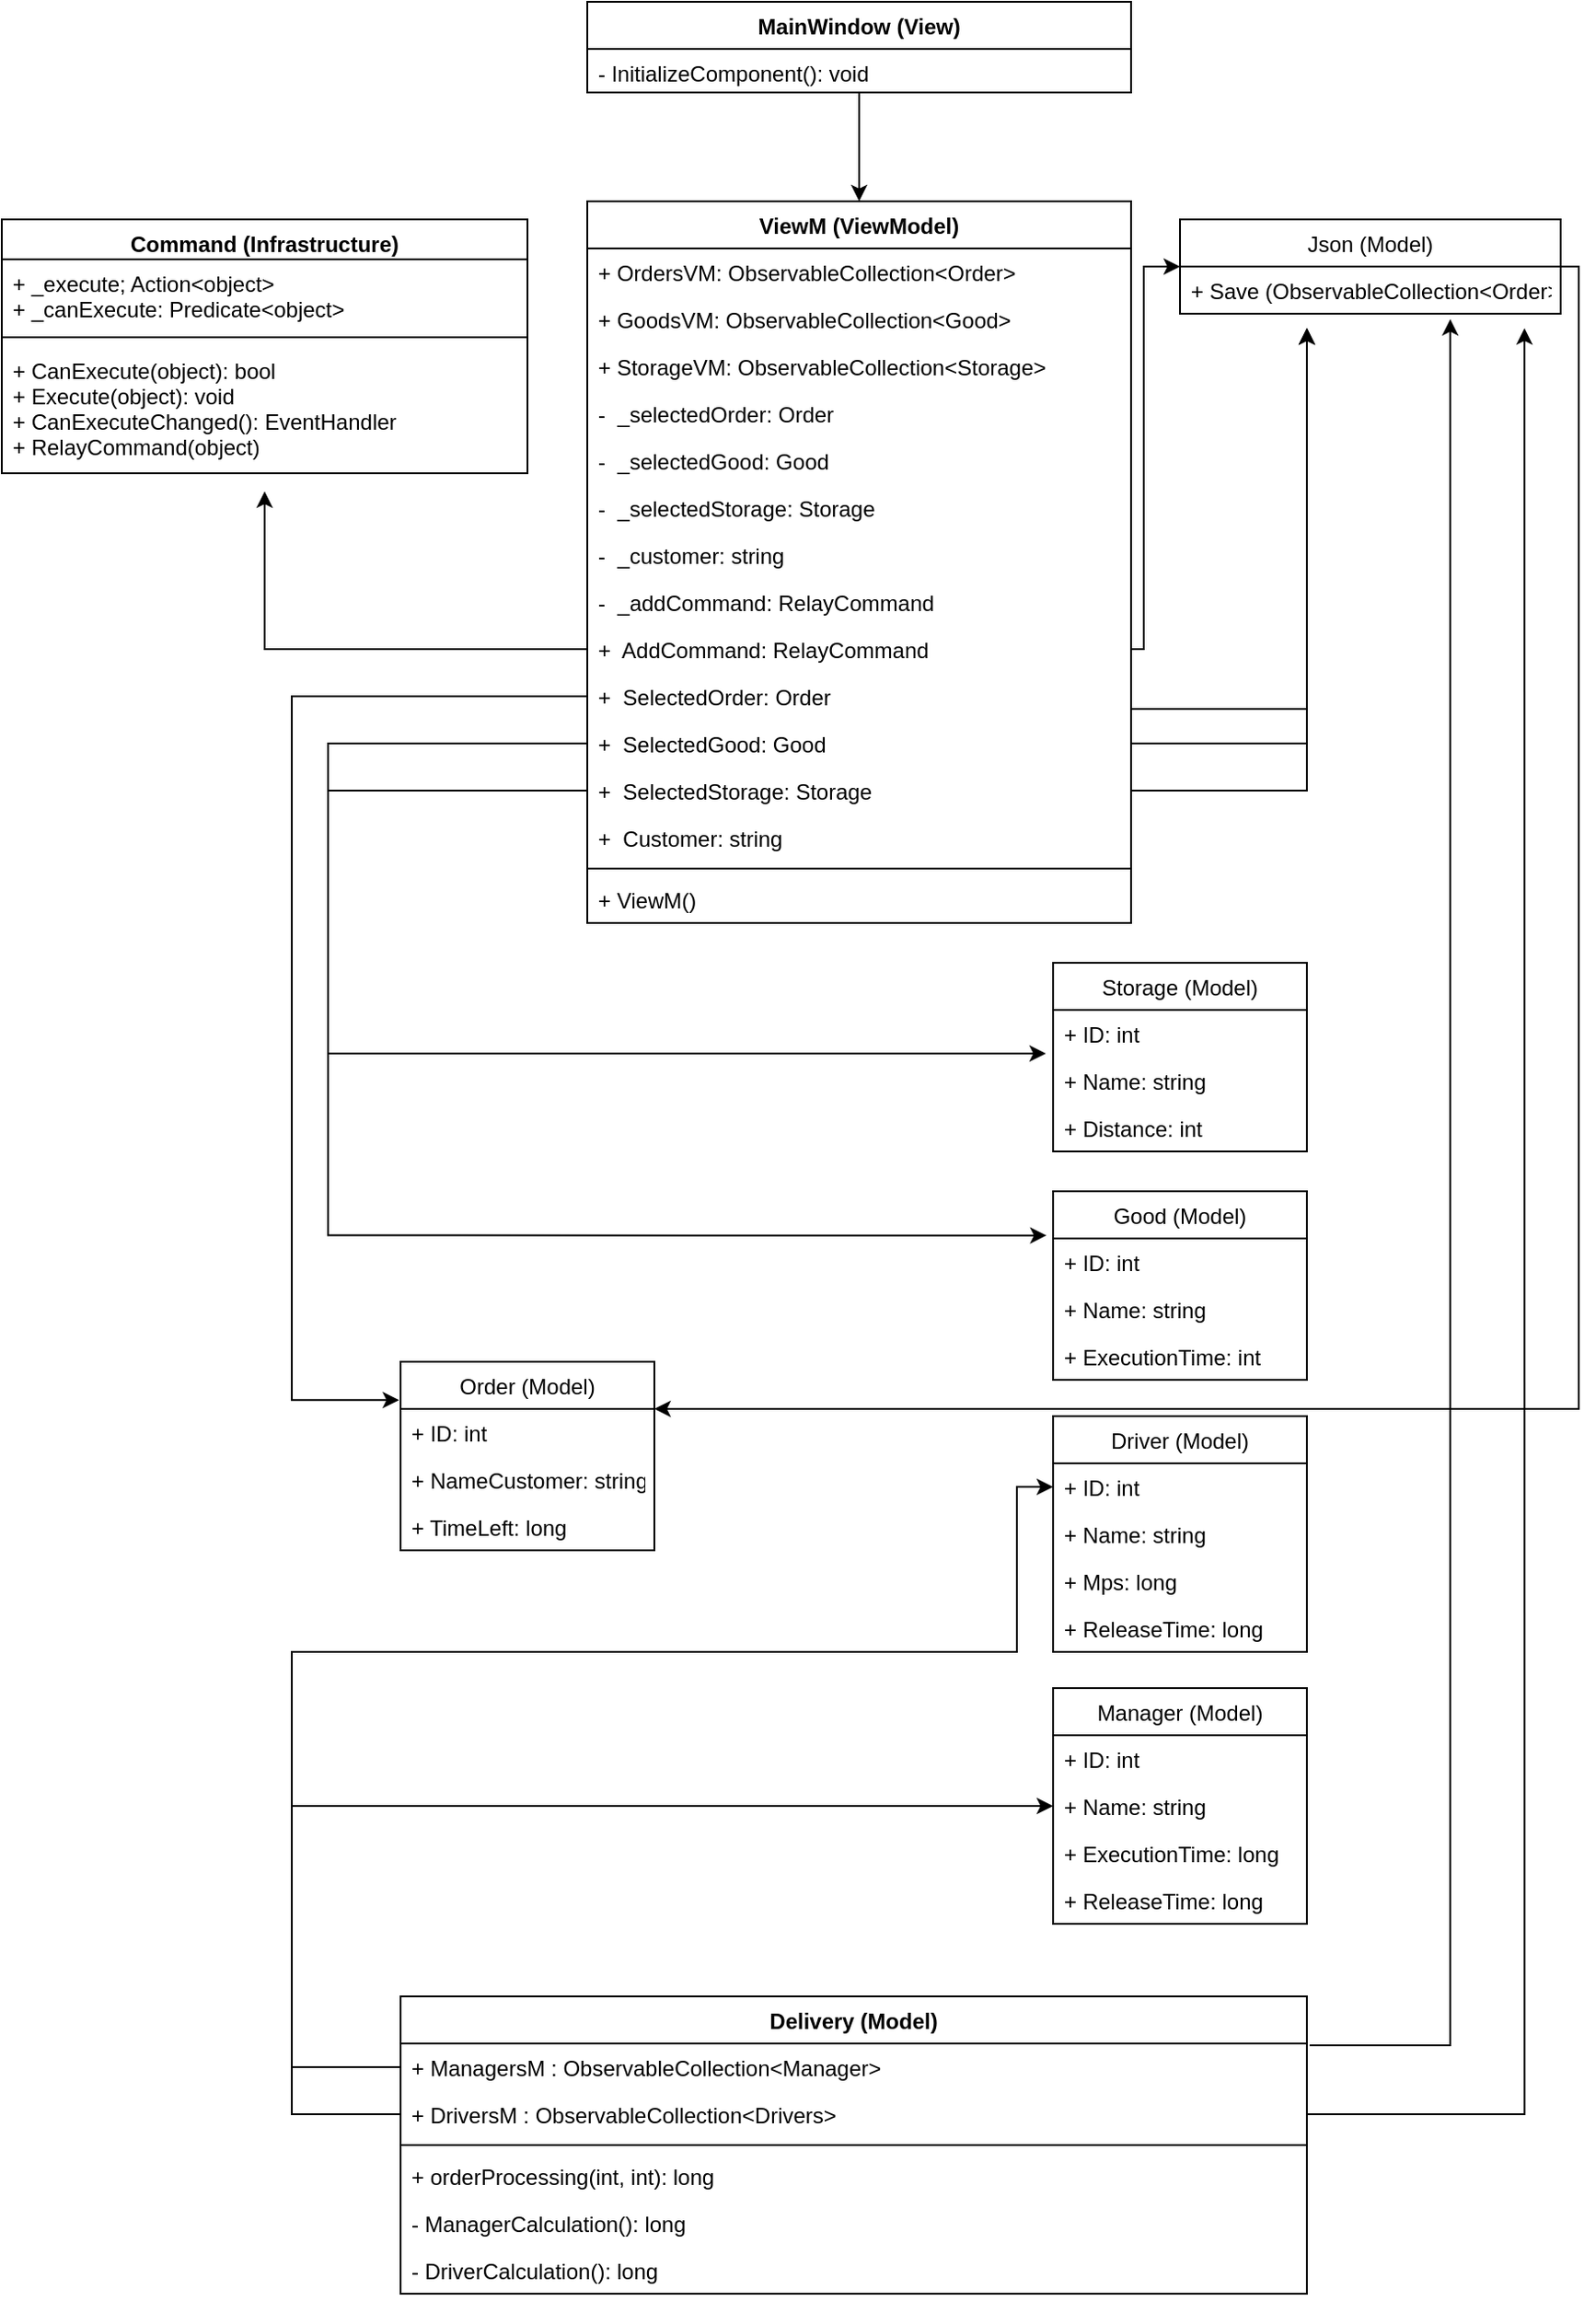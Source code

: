 <mxfile version="13.1.9" type="device"><diagram id="cvFK79cCQwIjfAMGOFl1" name="Page-1"><mxGraphModel dx="2957" dy="1028" grid="1" gridSize="10" guides="1" tooltips="1" connect="1" arrows="1" fold="1" page="1" pageScale="1" pageWidth="827" pageHeight="1169" math="0" shadow="0"><root><mxCell id="0"/><mxCell id="1" parent="0"/><mxCell id="_yEn9CPmN1GhsL-W9pIq-23" value="" style="edgeStyle=orthogonalEdgeStyle;rounded=0;orthogonalLoop=1;jettySize=auto;html=1;entryX=0.5;entryY=0;entryDx=0;entryDy=0;" parent="1" source="_yEn9CPmN1GhsL-W9pIq-1" target="_yEn9CPmN1GhsL-W9pIq-5" edge="1"><mxGeometry relative="1" as="geometry"><mxPoint x="200" y="130" as="targetPoint"/></mxGeometry></mxCell><mxCell id="_yEn9CPmN1GhsL-W9pIq-28" value="" style="edgeStyle=orthogonalEdgeStyle;rounded=0;orthogonalLoop=1;jettySize=auto;html=1;exitX=0;exitY=0.5;exitDx=0;exitDy=0;" parent="1" source="_yEn9CPmN1GhsL-W9pIq-20" edge="1"><mxGeometry relative="1" as="geometry"><mxPoint x="85" y="320" as="targetPoint"/><Array as="points"><mxPoint x="85" y="407"/></Array></mxGeometry></mxCell><mxCell id="_yEn9CPmN1GhsL-W9pIq-1" value="MainWindow (View)" style="swimlane;fontStyle=1;align=center;verticalAlign=top;childLayout=stackLayout;horizontal=1;startSize=26;horizontalStack=0;resizeParent=1;resizeParentMax=0;resizeLast=0;collapsible=1;marginBottom=0;" parent="1" vertex="1"><mxGeometry x="263" y="50" width="300" height="50" as="geometry"/></mxCell><mxCell id="_yEn9CPmN1GhsL-W9pIq-2" value="- InitializeComponent(): void" style="text;strokeColor=none;fillColor=none;align=left;verticalAlign=top;spacingLeft=4;spacingRight=4;overflow=hidden;rotatable=0;points=[[0,0.5],[1,0.5]];portConstraint=eastwest;" parent="_yEn9CPmN1GhsL-W9pIq-1" vertex="1"><mxGeometry y="26" width="300" height="24" as="geometry"/></mxCell><mxCell id="_yEn9CPmN1GhsL-W9pIq-24" value="Command (Infrastructure)" style="swimlane;fontStyle=1;align=center;verticalAlign=top;childLayout=stackLayout;horizontal=1;startSize=22;horizontalStack=0;resizeParent=1;resizeParentMax=0;resizeLast=0;collapsible=1;marginBottom=0;" parent="1" vertex="1"><mxGeometry x="-60" y="170" width="290" height="140" as="geometry"><mxRectangle x="97" y="280" width="80" height="22" as="alternateBounds"/></mxGeometry></mxCell><mxCell id="_yEn9CPmN1GhsL-W9pIq-25" value="+ _execute; Action&lt;object&gt;&#10;+ _canExecute: Predicate&lt;object&gt;" style="text;strokeColor=none;fillColor=none;align=left;verticalAlign=top;spacingLeft=4;spacingRight=4;overflow=hidden;rotatable=0;points=[[0,0.5],[1,0.5]];portConstraint=eastwest;" parent="_yEn9CPmN1GhsL-W9pIq-24" vertex="1"><mxGeometry y="22" width="290" height="38" as="geometry"/></mxCell><mxCell id="_yEn9CPmN1GhsL-W9pIq-26" value="" style="line;strokeWidth=1;fillColor=none;align=left;verticalAlign=middle;spacingTop=-1;spacingLeft=3;spacingRight=3;rotatable=0;labelPosition=right;points=[];portConstraint=eastwest;" parent="_yEn9CPmN1GhsL-W9pIq-24" vertex="1"><mxGeometry y="60" width="290" height="10" as="geometry"/></mxCell><mxCell id="_yEn9CPmN1GhsL-W9pIq-27" value="+ CanExecute(object): bool&#10;+ Execute(object): void&#10;+ CanExecuteChanged(): EventHandler&#10;+ RelayCommand(object)" style="text;strokeColor=none;fillColor=none;align=left;verticalAlign=top;spacingLeft=4;spacingRight=4;overflow=hidden;rotatable=0;points=[[0,0.5],[1,0.5]];portConstraint=eastwest;" parent="_yEn9CPmN1GhsL-W9pIq-24" vertex="1"><mxGeometry y="70" width="290" height="70" as="geometry"/></mxCell><mxCell id="_yEn9CPmN1GhsL-W9pIq-5" value="ViewM (ViewModel)" style="swimlane;fontStyle=1;align=center;verticalAlign=top;childLayout=stackLayout;horizontal=1;startSize=26;horizontalStack=0;resizeParent=1;resizeParentMax=0;resizeLast=0;collapsible=1;marginBottom=0;" parent="1" vertex="1"><mxGeometry x="263" y="160" width="300" height="398" as="geometry"/></mxCell><mxCell id="_yEn9CPmN1GhsL-W9pIq-6" value="+ OrdersVM: ObservableCollection&lt;Order&gt;" style="text;strokeColor=none;fillColor=none;align=left;verticalAlign=top;spacingLeft=4;spacingRight=4;overflow=hidden;rotatable=0;points=[[0,0.5],[1,0.5]];portConstraint=eastwest;" parent="_yEn9CPmN1GhsL-W9pIq-5" vertex="1"><mxGeometry y="26" width="300" height="26" as="geometry"/></mxCell><mxCell id="_yEn9CPmN1GhsL-W9pIq-15" value="+ GoodsVM: ObservableCollection&lt;Good&gt;" style="text;strokeColor=none;fillColor=none;align=left;verticalAlign=top;spacingLeft=4;spacingRight=4;overflow=hidden;rotatable=0;points=[[0,0.5],[1,0.5]];portConstraint=eastwest;" parent="_yEn9CPmN1GhsL-W9pIq-5" vertex="1"><mxGeometry y="52" width="300" height="26" as="geometry"/></mxCell><mxCell id="_yEn9CPmN1GhsL-W9pIq-16" value="+ StorageVM: ObservableCollection&lt;Storage&gt;" style="text;strokeColor=none;fillColor=none;align=left;verticalAlign=top;spacingLeft=4;spacingRight=4;overflow=hidden;rotatable=0;points=[[0,0.5],[1,0.5]];portConstraint=eastwest;" parent="_yEn9CPmN1GhsL-W9pIq-5" vertex="1"><mxGeometry y="78" width="300" height="26" as="geometry"/></mxCell><mxCell id="_yEn9CPmN1GhsL-W9pIq-9" value="-  _selectedOrder: Order" style="text;strokeColor=none;fillColor=none;align=left;verticalAlign=top;spacingLeft=4;spacingRight=4;overflow=hidden;rotatable=0;points=[[0,0.5],[1,0.5]];portConstraint=eastwest;" parent="_yEn9CPmN1GhsL-W9pIq-5" vertex="1"><mxGeometry y="104" width="300" height="26" as="geometry"/></mxCell><mxCell id="_yEn9CPmN1GhsL-W9pIq-11" value="-  _selectedGood: Good" style="text;strokeColor=none;fillColor=none;align=left;verticalAlign=top;spacingLeft=4;spacingRight=4;overflow=hidden;rotatable=0;points=[[0,0.5],[1,0.5]];portConstraint=eastwest;" parent="_yEn9CPmN1GhsL-W9pIq-5" vertex="1"><mxGeometry y="130" width="300" height="26" as="geometry"/></mxCell><mxCell id="_yEn9CPmN1GhsL-W9pIq-12" value="-  _selectedStorage: Storage" style="text;strokeColor=none;fillColor=none;align=left;verticalAlign=top;spacingLeft=4;spacingRight=4;overflow=hidden;rotatable=0;points=[[0,0.5],[1,0.5]];portConstraint=eastwest;" parent="_yEn9CPmN1GhsL-W9pIq-5" vertex="1"><mxGeometry y="156" width="300" height="26" as="geometry"/></mxCell><mxCell id="_yEn9CPmN1GhsL-W9pIq-17" value="-  _customer: string" style="text;strokeColor=none;fillColor=none;align=left;verticalAlign=top;spacingLeft=4;spacingRight=4;overflow=hidden;rotatable=0;points=[[0,0.5],[1,0.5]];portConstraint=eastwest;" parent="_yEn9CPmN1GhsL-W9pIq-5" vertex="1"><mxGeometry y="182" width="300" height="26" as="geometry"/></mxCell><mxCell id="_yEn9CPmN1GhsL-W9pIq-19" value="-  _addCommand: RelayCommand" style="text;strokeColor=none;fillColor=none;align=left;verticalAlign=top;spacingLeft=4;spacingRight=4;overflow=hidden;rotatable=0;points=[[0,0.5],[1,0.5]];portConstraint=eastwest;" parent="_yEn9CPmN1GhsL-W9pIq-5" vertex="1"><mxGeometry y="208" width="300" height="26" as="geometry"/></mxCell><mxCell id="_yEn9CPmN1GhsL-W9pIq-20" value="+  AddCommand: RelayCommand" style="text;strokeColor=none;fillColor=none;align=left;verticalAlign=top;spacingLeft=4;spacingRight=4;overflow=hidden;rotatable=0;points=[[0,0.5],[1,0.5]];portConstraint=eastwest;" parent="_yEn9CPmN1GhsL-W9pIq-5" vertex="1"><mxGeometry y="234" width="300" height="26" as="geometry"/></mxCell><mxCell id="_yEn9CPmN1GhsL-W9pIq-10" value="+  SelectedOrder: Order" style="text;strokeColor=none;fillColor=none;align=left;verticalAlign=top;spacingLeft=4;spacingRight=4;overflow=hidden;rotatable=0;points=[[0,0.5],[1,0.5]];portConstraint=eastwest;" parent="_yEn9CPmN1GhsL-W9pIq-5" vertex="1"><mxGeometry y="260" width="300" height="26" as="geometry"/></mxCell><mxCell id="_yEn9CPmN1GhsL-W9pIq-13" value="+  SelectedGood: Good" style="text;strokeColor=none;fillColor=none;align=left;verticalAlign=top;spacingLeft=4;spacingRight=4;overflow=hidden;rotatable=0;points=[[0,0.5],[1,0.5]];portConstraint=eastwest;" parent="_yEn9CPmN1GhsL-W9pIq-5" vertex="1"><mxGeometry y="286" width="300" height="26" as="geometry"/></mxCell><mxCell id="_yEn9CPmN1GhsL-W9pIq-14" value="+  SelectedStorage: Storage" style="text;strokeColor=none;fillColor=none;align=left;verticalAlign=top;spacingLeft=4;spacingRight=4;overflow=hidden;rotatable=0;points=[[0,0.5],[1,0.5]];portConstraint=eastwest;" parent="_yEn9CPmN1GhsL-W9pIq-5" vertex="1"><mxGeometry y="312" width="300" height="26" as="geometry"/></mxCell><mxCell id="_yEn9CPmN1GhsL-W9pIq-18" value="+  Customer: string" style="text;strokeColor=none;fillColor=none;align=left;verticalAlign=top;spacingLeft=4;spacingRight=4;overflow=hidden;rotatable=0;points=[[0,0.5],[1,0.5]];portConstraint=eastwest;" parent="_yEn9CPmN1GhsL-W9pIq-5" vertex="1"><mxGeometry y="338" width="300" height="26" as="geometry"/></mxCell><mxCell id="_yEn9CPmN1GhsL-W9pIq-7" value="" style="line;strokeWidth=1;fillColor=none;align=left;verticalAlign=middle;spacingTop=-1;spacingLeft=3;spacingRight=3;rotatable=0;labelPosition=right;points=[];portConstraint=eastwest;" parent="_yEn9CPmN1GhsL-W9pIq-5" vertex="1"><mxGeometry y="364" width="300" height="8" as="geometry"/></mxCell><mxCell id="_yEn9CPmN1GhsL-W9pIq-8" value="+ ViewM()" style="text;strokeColor=none;fillColor=none;align=left;verticalAlign=top;spacingLeft=4;spacingRight=4;overflow=hidden;rotatable=0;points=[[0,0.5],[1,0.5]];portConstraint=eastwest;" parent="_yEn9CPmN1GhsL-W9pIq-5" vertex="1"><mxGeometry y="372" width="300" height="26" as="geometry"/></mxCell><mxCell id="_yEn9CPmN1GhsL-W9pIq-46" style="edgeStyle=orthogonalEdgeStyle;rounded=0;orthogonalLoop=1;jettySize=auto;html=1;entryX=-0.026;entryY=-0.064;entryDx=0;entryDy=0;entryPerimeter=0;" parent="1" source="_yEn9CPmN1GhsL-W9pIq-13" target="_yEn9CPmN1GhsL-W9pIq-54" edge="1"><mxGeometry relative="1" as="geometry"><Array as="points"><mxPoint x="120" y="459"/><mxPoint x="120" y="730"/></Array><mxPoint x="159.16" y="728.568" as="targetPoint"/></mxGeometry></mxCell><mxCell id="_yEn9CPmN1GhsL-W9pIq-47" style="edgeStyle=orthogonalEdgeStyle;rounded=0;orthogonalLoop=1;jettySize=auto;html=1;exitX=1;exitY=0.5;exitDx=0;exitDy=0;" parent="1" source="_yEn9CPmN1GhsL-W9pIq-14" edge="1"><mxGeometry relative="1" as="geometry"><mxPoint x="660" y="230" as="targetPoint"/><Array as="points"><mxPoint x="660" y="485"/></Array></mxGeometry></mxCell><mxCell id="_yEn9CPmN1GhsL-W9pIq-53" value="Good (Model)" style="swimlane;fontStyle=0;childLayout=stackLayout;horizontal=1;startSize=26;fillColor=none;horizontalStack=0;resizeParent=1;resizeParentMax=0;resizeLast=0;collapsible=1;marginBottom=0;" parent="1" vertex="1"><mxGeometry x="520" y="706" width="140" height="104" as="geometry"/></mxCell><mxCell id="_yEn9CPmN1GhsL-W9pIq-54" value="+ ID: int" style="text;strokeColor=none;fillColor=none;align=left;verticalAlign=top;spacingLeft=4;spacingRight=4;overflow=hidden;rotatable=0;points=[[0,0.5],[1,0.5]];portConstraint=eastwest;" parent="_yEn9CPmN1GhsL-W9pIq-53" vertex="1"><mxGeometry y="26" width="140" height="26" as="geometry"/></mxCell><mxCell id="_yEn9CPmN1GhsL-W9pIq-55" value="+ Name: string" style="text;strokeColor=none;fillColor=none;align=left;verticalAlign=top;spacingLeft=4;spacingRight=4;overflow=hidden;rotatable=0;points=[[0,0.5],[1,0.5]];portConstraint=eastwest;" parent="_yEn9CPmN1GhsL-W9pIq-53" vertex="1"><mxGeometry y="52" width="140" height="26" as="geometry"/></mxCell><mxCell id="_yEn9CPmN1GhsL-W9pIq-56" value="+ ExecutionTime: int" style="text;strokeColor=none;fillColor=none;align=left;verticalAlign=top;spacingLeft=4;spacingRight=4;overflow=hidden;rotatable=0;points=[[0,0.5],[1,0.5]];portConstraint=eastwest;" parent="_yEn9CPmN1GhsL-W9pIq-53" vertex="1"><mxGeometry y="78" width="140" height="26" as="geometry"/></mxCell><mxCell id="_yEn9CPmN1GhsL-W9pIq-58" value="Driver (Model)" style="swimlane;fontStyle=0;childLayout=stackLayout;horizontal=1;startSize=26;fillColor=none;horizontalStack=0;resizeParent=1;resizeParentMax=0;resizeLast=0;collapsible=1;marginBottom=0;" parent="1" vertex="1"><mxGeometry x="520" y="830" width="140" height="130" as="geometry"/></mxCell><mxCell id="_yEn9CPmN1GhsL-W9pIq-59" value="+ ID: int" style="text;strokeColor=none;fillColor=none;align=left;verticalAlign=top;spacingLeft=4;spacingRight=4;overflow=hidden;rotatable=0;points=[[0,0.5],[1,0.5]];portConstraint=eastwest;" parent="_yEn9CPmN1GhsL-W9pIq-58" vertex="1"><mxGeometry y="26" width="140" height="26" as="geometry"/></mxCell><mxCell id="_yEn9CPmN1GhsL-W9pIq-60" value="+ Name: string" style="text;strokeColor=none;fillColor=none;align=left;verticalAlign=top;spacingLeft=4;spacingRight=4;overflow=hidden;rotatable=0;points=[[0,0.5],[1,0.5]];portConstraint=eastwest;" parent="_yEn9CPmN1GhsL-W9pIq-58" vertex="1"><mxGeometry y="52" width="140" height="26" as="geometry"/></mxCell><mxCell id="_yEn9CPmN1GhsL-W9pIq-61" value="+ Mps: long" style="text;strokeColor=none;fillColor=none;align=left;verticalAlign=top;spacingLeft=4;spacingRight=4;overflow=hidden;rotatable=0;points=[[0,0.5],[1,0.5]];portConstraint=eastwest;" parent="_yEn9CPmN1GhsL-W9pIq-58" vertex="1"><mxGeometry y="78" width="140" height="26" as="geometry"/></mxCell><mxCell id="_yEn9CPmN1GhsL-W9pIq-62" value="+ ReleaseTime: long" style="text;strokeColor=none;fillColor=none;align=left;verticalAlign=top;spacingLeft=4;spacingRight=4;overflow=hidden;rotatable=0;points=[[0,0.5],[1,0.5]];portConstraint=eastwest;" parent="_yEn9CPmN1GhsL-W9pIq-58" vertex="1"><mxGeometry y="104" width="140" height="26" as="geometry"/></mxCell><mxCell id="_yEn9CPmN1GhsL-W9pIq-64" value="Manager (Model)" style="swimlane;fontStyle=0;childLayout=stackLayout;horizontal=1;startSize=26;fillColor=none;horizontalStack=0;resizeParent=1;resizeParentMax=0;resizeLast=0;collapsible=1;marginBottom=0;" parent="1" vertex="1"><mxGeometry x="520" y="980" width="140" height="130" as="geometry"/></mxCell><mxCell id="_yEn9CPmN1GhsL-W9pIq-65" value="+ ID: int" style="text;strokeColor=none;fillColor=none;align=left;verticalAlign=top;spacingLeft=4;spacingRight=4;overflow=hidden;rotatable=0;points=[[0,0.5],[1,0.5]];portConstraint=eastwest;" parent="_yEn9CPmN1GhsL-W9pIq-64" vertex="1"><mxGeometry y="26" width="140" height="26" as="geometry"/></mxCell><mxCell id="_yEn9CPmN1GhsL-W9pIq-66" value="+ Name: string" style="text;strokeColor=none;fillColor=none;align=left;verticalAlign=top;spacingLeft=4;spacingRight=4;overflow=hidden;rotatable=0;points=[[0,0.5],[1,0.5]];portConstraint=eastwest;" parent="_yEn9CPmN1GhsL-W9pIq-64" vertex="1"><mxGeometry y="52" width="140" height="26" as="geometry"/></mxCell><mxCell id="_yEn9CPmN1GhsL-W9pIq-67" value="+ ExecutionTime: long" style="text;strokeColor=none;fillColor=none;align=left;verticalAlign=top;spacingLeft=4;spacingRight=4;overflow=hidden;rotatable=0;points=[[0,0.5],[1,0.5]];portConstraint=eastwest;" parent="_yEn9CPmN1GhsL-W9pIq-64" vertex="1"><mxGeometry y="78" width="140" height="26" as="geometry"/></mxCell><mxCell id="_yEn9CPmN1GhsL-W9pIq-68" value="+ ReleaseTime: long" style="text;strokeColor=none;fillColor=none;align=left;verticalAlign=top;spacingLeft=4;spacingRight=4;overflow=hidden;rotatable=0;points=[[0,0.5],[1,0.5]];portConstraint=eastwest;" parent="_yEn9CPmN1GhsL-W9pIq-64" vertex="1"><mxGeometry y="104" width="140" height="26" as="geometry"/></mxCell><mxCell id="_yEn9CPmN1GhsL-W9pIq-75" style="edgeStyle=orthogonalEdgeStyle;rounded=0;orthogonalLoop=1;jettySize=auto;html=1;entryX=-0.006;entryY=-0.187;entryDx=0;entryDy=0;entryPerimeter=0;" parent="1" source="_yEn9CPmN1GhsL-W9pIq-10" target="_yEn9CPmN1GhsL-W9pIq-71" edge="1"><mxGeometry relative="1" as="geometry"><Array as="points"><mxPoint x="100" y="433"/><mxPoint x="100" y="821"/></Array></mxGeometry></mxCell><mxCell id="_yEn9CPmN1GhsL-W9pIq-101" style="edgeStyle=orthogonalEdgeStyle;rounded=0;orthogonalLoop=1;jettySize=auto;html=1;entryX=1;entryY=0.25;entryDx=0;entryDy=0;" parent="1" source="_yEn9CPmN1GhsL-W9pIq-96" target="_yEn9CPmN1GhsL-W9pIq-70" edge="1"><mxGeometry relative="1" as="geometry"><mxPoint x="810" y="810" as="targetPoint"/><Array as="points"><mxPoint x="810" y="196"/><mxPoint x="810" y="826"/></Array></mxGeometry></mxCell><mxCell id="_yEn9CPmN1GhsL-W9pIq-96" value="Json (Model)" style="swimlane;fontStyle=0;childLayout=stackLayout;horizontal=1;startSize=26;fillColor=none;horizontalStack=0;resizeParent=1;resizeParentMax=0;resizeLast=0;collapsible=1;marginBottom=0;" parent="1" vertex="1"><mxGeometry x="590" y="170" width="210" height="52" as="geometry"/></mxCell><mxCell id="_yEn9CPmN1GhsL-W9pIq-97" value="+ Save (ObservableCollection&lt;Order&gt;)" style="text;strokeColor=none;fillColor=none;align=left;verticalAlign=top;spacingLeft=4;spacingRight=4;overflow=hidden;rotatable=0;points=[[0,0.5],[1,0.5]];portConstraint=eastwest;" parent="_yEn9CPmN1GhsL-W9pIq-96" vertex="1"><mxGeometry y="26" width="210" height="26" as="geometry"/></mxCell><mxCell id="_yEn9CPmN1GhsL-W9pIq-76" value="Delivery (Model)" style="swimlane;fontStyle=1;align=center;verticalAlign=top;childLayout=stackLayout;horizontal=1;startSize=26;horizontalStack=0;resizeParent=1;resizeParentMax=0;resizeLast=0;collapsible=1;marginBottom=0;" parent="1" vertex="1"><mxGeometry x="160" y="1150" width="500" height="164" as="geometry"/></mxCell><mxCell id="_yEn9CPmN1GhsL-W9pIq-85" value="+ ManagersM : ObservableCollection&lt;Manager&gt;" style="text;strokeColor=none;fillColor=none;align=left;verticalAlign=top;spacingLeft=4;spacingRight=4;overflow=hidden;rotatable=0;points=[[0,0.5],[1,0.5]];portConstraint=eastwest;" parent="_yEn9CPmN1GhsL-W9pIq-76" vertex="1"><mxGeometry y="26" width="500" height="26" as="geometry"/></mxCell><mxCell id="_yEn9CPmN1GhsL-W9pIq-77" value="+ DriversM : ObservableCollection&lt;Drivers&gt;" style="text;strokeColor=none;fillColor=none;align=left;verticalAlign=top;spacingLeft=4;spacingRight=4;overflow=hidden;rotatable=0;points=[[0,0.5],[1,0.5]];portConstraint=eastwest;" parent="_yEn9CPmN1GhsL-W9pIq-76" vertex="1"><mxGeometry y="52" width="500" height="26" as="geometry"/></mxCell><mxCell id="_yEn9CPmN1GhsL-W9pIq-78" value="" style="line;strokeWidth=1;fillColor=none;align=left;verticalAlign=middle;spacingTop=-1;spacingLeft=3;spacingRight=3;rotatable=0;labelPosition=right;points=[];portConstraint=eastwest;" parent="_yEn9CPmN1GhsL-W9pIq-76" vertex="1"><mxGeometry y="78" width="500" height="8" as="geometry"/></mxCell><mxCell id="_yEn9CPmN1GhsL-W9pIq-79" value="+ orderProcessing(int, int): long" style="text;strokeColor=none;fillColor=none;align=left;verticalAlign=top;spacingLeft=4;spacingRight=4;overflow=hidden;rotatable=0;points=[[0,0.5],[1,0.5]];portConstraint=eastwest;" parent="_yEn9CPmN1GhsL-W9pIq-76" vertex="1"><mxGeometry y="86" width="500" height="26" as="geometry"/></mxCell><mxCell id="_yEn9CPmN1GhsL-W9pIq-89" value="- ManagerCalculation(): long" style="text;strokeColor=none;fillColor=none;align=left;verticalAlign=top;spacingLeft=4;spacingRight=4;overflow=hidden;rotatable=0;points=[[0,0.5],[1,0.5]];portConstraint=eastwest;" parent="_yEn9CPmN1GhsL-W9pIq-76" vertex="1"><mxGeometry y="112" width="500" height="26" as="geometry"/></mxCell><mxCell id="_yEn9CPmN1GhsL-W9pIq-90" value="- DriverCalculation(): long" style="text;strokeColor=none;fillColor=none;align=left;verticalAlign=top;spacingLeft=4;spacingRight=4;overflow=hidden;rotatable=0;points=[[0,0.5],[1,0.5]];portConstraint=eastwest;" parent="_yEn9CPmN1GhsL-W9pIq-76" vertex="1"><mxGeometry y="138" width="500" height="26" as="geometry"/></mxCell><mxCell id="_yEn9CPmN1GhsL-W9pIq-70" value="Order (Model)" style="swimlane;fontStyle=0;childLayout=stackLayout;horizontal=1;startSize=26;fillColor=none;horizontalStack=0;resizeParent=1;resizeParentMax=0;resizeLast=0;collapsible=1;marginBottom=0;" parent="1" vertex="1"><mxGeometry x="160" y="800" width="140" height="104" as="geometry"/></mxCell><mxCell id="_yEn9CPmN1GhsL-W9pIq-71" value="+ ID: int" style="text;strokeColor=none;fillColor=none;align=left;verticalAlign=top;spacingLeft=4;spacingRight=4;overflow=hidden;rotatable=0;points=[[0,0.5],[1,0.5]];portConstraint=eastwest;" parent="_yEn9CPmN1GhsL-W9pIq-70" vertex="1"><mxGeometry y="26" width="140" height="26" as="geometry"/></mxCell><mxCell id="_yEn9CPmN1GhsL-W9pIq-72" value="+ NameCustomer: string" style="text;strokeColor=none;fillColor=none;align=left;verticalAlign=top;spacingLeft=4;spacingRight=4;overflow=hidden;rotatable=0;points=[[0,0.5],[1,0.5]];portConstraint=eastwest;" parent="_yEn9CPmN1GhsL-W9pIq-70" vertex="1"><mxGeometry y="52" width="140" height="26" as="geometry"/></mxCell><mxCell id="_yEn9CPmN1GhsL-W9pIq-73" value="+ TimeLeft: long" style="text;strokeColor=none;fillColor=none;align=left;verticalAlign=top;spacingLeft=4;spacingRight=4;overflow=hidden;rotatable=0;points=[[0,0.5],[1,0.5]];portConstraint=eastwest;" parent="_yEn9CPmN1GhsL-W9pIq-70" vertex="1"><mxGeometry y="78" width="140" height="26" as="geometry"/></mxCell><mxCell id="_yEn9CPmN1GhsL-W9pIq-86" style="edgeStyle=orthogonalEdgeStyle;rounded=0;orthogonalLoop=1;jettySize=auto;html=1;exitX=1;exitY=0.5;exitDx=0;exitDy=0;entryX=0.905;entryY=1.308;entryDx=0;entryDy=0;entryPerimeter=0;" parent="1" source="_yEn9CPmN1GhsL-W9pIq-77" target="_yEn9CPmN1GhsL-W9pIq-97" edge="1"><mxGeometry relative="1" as="geometry"><Array as="points"><mxPoint x="780" y="1215"/></Array><mxPoint x="780" y="890" as="targetPoint"/></mxGeometry></mxCell><mxCell id="_yEn9CPmN1GhsL-W9pIq-87" style="edgeStyle=orthogonalEdgeStyle;rounded=0;orthogonalLoop=1;jettySize=auto;html=1;exitX=1.003;exitY=0.038;exitDx=0;exitDy=0;exitPerimeter=0;entryX=0.71;entryY=1.115;entryDx=0;entryDy=0;entryPerimeter=0;" parent="1" source="_yEn9CPmN1GhsL-W9pIq-85" target="_yEn9CPmN1GhsL-W9pIq-97" edge="1"><mxGeometry relative="1" as="geometry"><mxPoint x="740" y="630" as="targetPoint"/><Array as="points"><mxPoint x="739" y="1177"/></Array></mxGeometry></mxCell><mxCell id="_yEn9CPmN1GhsL-W9pIq-42" value="Storage (Model)" style="swimlane;fontStyle=0;childLayout=stackLayout;horizontal=1;startSize=26;fillColor=none;horizontalStack=0;resizeParent=1;resizeParentMax=0;resizeLast=0;collapsible=1;marginBottom=0;" parent="1" vertex="1"><mxGeometry x="520" y="580" width="140" height="104" as="geometry"/></mxCell><mxCell id="_yEn9CPmN1GhsL-W9pIq-43" value="+ ID: int" style="text;strokeColor=none;fillColor=none;align=left;verticalAlign=top;spacingLeft=4;spacingRight=4;overflow=hidden;rotatable=0;points=[[0,0.5],[1,0.5]];portConstraint=eastwest;" parent="_yEn9CPmN1GhsL-W9pIq-42" vertex="1"><mxGeometry y="26" width="140" height="26" as="geometry"/></mxCell><mxCell id="_yEn9CPmN1GhsL-W9pIq-44" value="+ Name: string" style="text;strokeColor=none;fillColor=none;align=left;verticalAlign=top;spacingLeft=4;spacingRight=4;overflow=hidden;rotatable=0;points=[[0,0.5],[1,0.5]];portConstraint=eastwest;" parent="_yEn9CPmN1GhsL-W9pIq-42" vertex="1"><mxGeometry y="52" width="140" height="26" as="geometry"/></mxCell><mxCell id="_yEn9CPmN1GhsL-W9pIq-45" value="+ Distance: int" style="text;strokeColor=none;fillColor=none;align=left;verticalAlign=top;spacingLeft=4;spacingRight=4;overflow=hidden;rotatable=0;points=[[0,0.5],[1,0.5]];portConstraint=eastwest;" parent="_yEn9CPmN1GhsL-W9pIq-42" vertex="1"><mxGeometry y="78" width="140" height="26" as="geometry"/></mxCell><mxCell id="_yEn9CPmN1GhsL-W9pIq-100" style="edgeStyle=orthogonalEdgeStyle;rounded=0;orthogonalLoop=1;jettySize=auto;html=1;entryX=0;entryY=0.5;entryDx=0;entryDy=0;" parent="1" source="_yEn9CPmN1GhsL-W9pIq-20" target="_yEn9CPmN1GhsL-W9pIq-96" edge="1"><mxGeometry relative="1" as="geometry"><Array as="points"><mxPoint x="570" y="407"/><mxPoint x="570" y="196"/></Array></mxGeometry></mxCell><mxCell id="lwFrrt9KNIynn9OlffNe-1" style="edgeStyle=orthogonalEdgeStyle;rounded=0;orthogonalLoop=1;jettySize=auto;html=1;exitX=1;exitY=0.5;exitDx=0;exitDy=0;" edge="1" parent="1" source="_yEn9CPmN1GhsL-W9pIq-13"><mxGeometry relative="1" as="geometry"><mxPoint x="563" y="510" as="sourcePoint"/><mxPoint x="660" y="230" as="targetPoint"/><Array as="points"><mxPoint x="660" y="459"/></Array></mxGeometry></mxCell><mxCell id="lwFrrt9KNIynn9OlffNe-2" style="edgeStyle=orthogonalEdgeStyle;rounded=0;orthogonalLoop=1;jettySize=auto;html=1;" edge="1" parent="1"><mxGeometry relative="1" as="geometry"><mxPoint x="570" y="440" as="sourcePoint"/><mxPoint x="660" y="230" as="targetPoint"/><Array as="points"><mxPoint x="563" y="440"/><mxPoint x="660" y="440"/></Array></mxGeometry></mxCell><mxCell id="lwFrrt9KNIynn9OlffNe-3" style="edgeStyle=orthogonalEdgeStyle;rounded=0;orthogonalLoop=1;jettySize=auto;html=1;exitX=0;exitY=0.5;exitDx=0;exitDy=0;" edge="1" parent="1" source="_yEn9CPmN1GhsL-W9pIq-14"><mxGeometry relative="1" as="geometry"><Array as="points"><mxPoint x="120" y="485"/><mxPoint x="120" y="630"/></Array><mxPoint x="263" y="459.0" as="sourcePoint"/><mxPoint x="516" y="630" as="targetPoint"/></mxGeometry></mxCell><mxCell id="lwFrrt9KNIynn9OlffNe-5" style="edgeStyle=orthogonalEdgeStyle;rounded=0;orthogonalLoop=1;jettySize=auto;html=1;entryX=0;entryY=0.5;entryDx=0;entryDy=0;" edge="1" parent="1" source="_yEn9CPmN1GhsL-W9pIq-85" target="_yEn9CPmN1GhsL-W9pIq-66"><mxGeometry relative="1" as="geometry"><Array as="points"><mxPoint x="100" y="1189"/><mxPoint x="100" y="1045"/></Array></mxGeometry></mxCell><mxCell id="lwFrrt9KNIynn9OlffNe-6" style="edgeStyle=orthogonalEdgeStyle;rounded=0;orthogonalLoop=1;jettySize=auto;html=1;entryX=0;entryY=0.5;entryDx=0;entryDy=0;" edge="1" parent="1" source="_yEn9CPmN1GhsL-W9pIq-77" target="_yEn9CPmN1GhsL-W9pIq-59"><mxGeometry relative="1" as="geometry"><Array as="points"><mxPoint x="100" y="1215"/><mxPoint x="100" y="960"/><mxPoint x="500" y="960"/><mxPoint x="500" y="869"/></Array></mxGeometry></mxCell></root></mxGraphModel></diagram></mxfile>